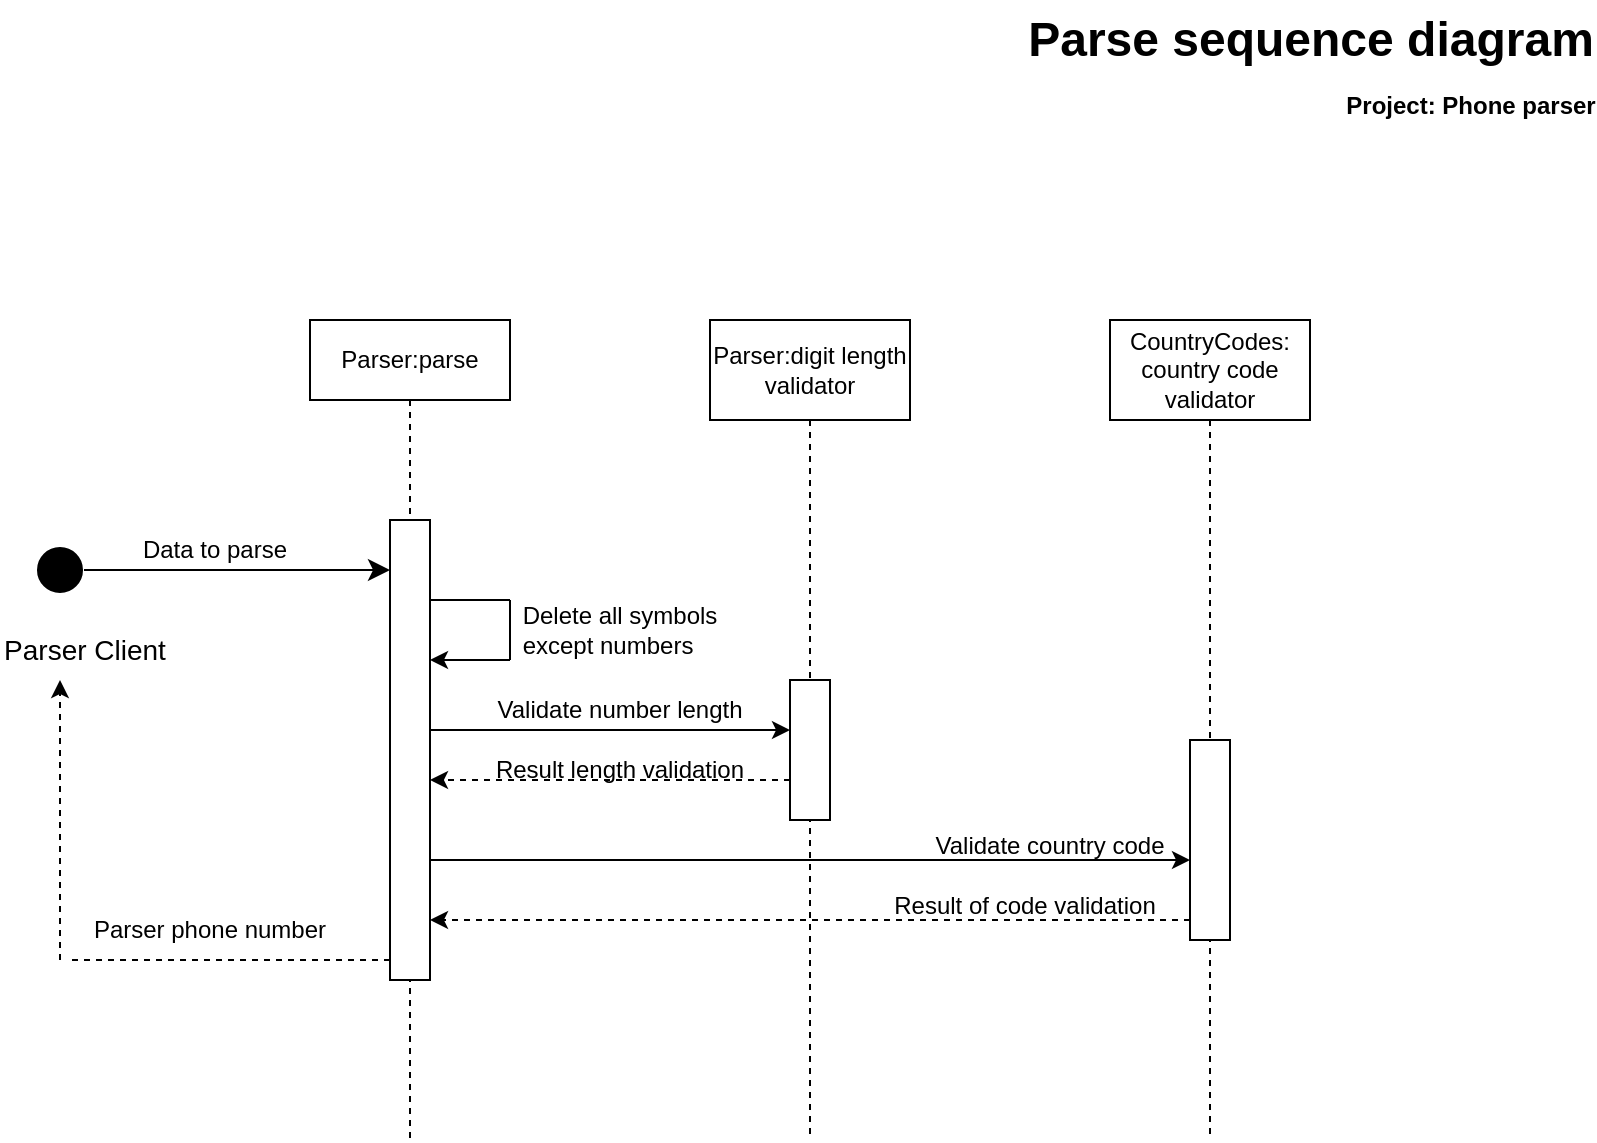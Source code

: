 <mxfile version="21.6.9" type="device">
  <diagram name="Página-1" id="YszE-TQLZh8CTai5ttkq">
    <mxGraphModel dx="1434" dy="1585" grid="1" gridSize="10" guides="1" tooltips="1" connect="1" arrows="1" fold="1" page="1" pageScale="1" pageWidth="1169" pageHeight="827" math="0" shadow="0">
      <root>
        <mxCell id="0" />
        <mxCell id="1" parent="0" />
        <mxCell id="k9ulrrmUVFePjGhlTCO_-1" value="Parser:parse" style="shape=umlLifeline;perimeter=lifelinePerimeter;whiteSpace=wrap;html=1;container=1;dropTarget=0;collapsible=0;recursiveResize=0;outlineConnect=0;portConstraint=eastwest;newEdgeStyle={&quot;edgeStyle&quot;:&quot;elbowEdgeStyle&quot;,&quot;elbow&quot;:&quot;vertical&quot;,&quot;curved&quot;:0,&quot;rounded&quot;:0};" vertex="1" parent="1">
          <mxGeometry x="280" y="80" width="100" height="410" as="geometry" />
        </mxCell>
        <mxCell id="k9ulrrmUVFePjGhlTCO_-4" value="" style="html=1;points=[];perimeter=orthogonalPerimeter;outlineConnect=0;targetShapes=umlLifeline;portConstraint=eastwest;newEdgeStyle={&quot;edgeStyle&quot;:&quot;elbowEdgeStyle&quot;,&quot;elbow&quot;:&quot;vertical&quot;,&quot;curved&quot;:0,&quot;rounded&quot;:0};" vertex="1" parent="k9ulrrmUVFePjGhlTCO_-1">
          <mxGeometry x="40" y="100" width="20" height="230" as="geometry" />
        </mxCell>
        <mxCell id="k9ulrrmUVFePjGhlTCO_-2" value="Parser:digit length validator" style="shape=umlLifeline;perimeter=lifelinePerimeter;whiteSpace=wrap;html=1;container=1;dropTarget=0;collapsible=0;recursiveResize=0;outlineConnect=0;portConstraint=eastwest;newEdgeStyle={&quot;edgeStyle&quot;:&quot;elbowEdgeStyle&quot;,&quot;elbow&quot;:&quot;vertical&quot;,&quot;curved&quot;:0,&quot;rounded&quot;:0};size=50;" vertex="1" parent="1">
          <mxGeometry x="480" y="80" width="100" height="410" as="geometry" />
        </mxCell>
        <mxCell id="k9ulrrmUVFePjGhlTCO_-5" value="" style="html=1;points=[];perimeter=orthogonalPerimeter;outlineConnect=0;targetShapes=umlLifeline;portConstraint=eastwest;newEdgeStyle={&quot;edgeStyle&quot;:&quot;elbowEdgeStyle&quot;,&quot;elbow&quot;:&quot;vertical&quot;,&quot;curved&quot;:0,&quot;rounded&quot;:0};" vertex="1" parent="k9ulrrmUVFePjGhlTCO_-2">
          <mxGeometry x="40" y="180" width="20" height="70" as="geometry" />
        </mxCell>
        <mxCell id="k9ulrrmUVFePjGhlTCO_-3" value="CountryCodes:&lt;br&gt;country code validator" style="shape=umlLifeline;perimeter=lifelinePerimeter;whiteSpace=wrap;html=1;container=1;dropTarget=0;collapsible=0;recursiveResize=0;outlineConnect=0;portConstraint=eastwest;newEdgeStyle={&quot;edgeStyle&quot;:&quot;elbowEdgeStyle&quot;,&quot;elbow&quot;:&quot;vertical&quot;,&quot;curved&quot;:0,&quot;rounded&quot;:0};size=50;" vertex="1" parent="1">
          <mxGeometry x="680" y="80" width="100" height="410" as="geometry" />
        </mxCell>
        <mxCell id="k9ulrrmUVFePjGhlTCO_-6" value="" style="html=1;points=[];perimeter=orthogonalPerimeter;outlineConnect=0;targetShapes=umlLifeline;portConstraint=eastwest;newEdgeStyle={&quot;edgeStyle&quot;:&quot;elbowEdgeStyle&quot;,&quot;elbow&quot;:&quot;vertical&quot;,&quot;curved&quot;:0,&quot;rounded&quot;:0};" vertex="1" parent="k9ulrrmUVFePjGhlTCO_-3">
          <mxGeometry x="40" y="210" width="20" height="100" as="geometry" />
        </mxCell>
        <mxCell id="k9ulrrmUVFePjGhlTCO_-10" value="" style="ellipse;html=1;shape=startState;fillColor=#000000;strokeColor=#000000;" vertex="1" parent="1">
          <mxGeometry x="140" y="190" width="30" height="30" as="geometry" />
        </mxCell>
        <mxCell id="k9ulrrmUVFePjGhlTCO_-11" value="" style="edgeStyle=orthogonalEdgeStyle;html=1;verticalAlign=bottom;endArrow=classic;endSize=8;strokeColor=#000000;rounded=0;endFill=1;" edge="1" parent="1">
          <mxGeometry relative="1" as="geometry">
            <mxPoint x="320" y="205" as="targetPoint" />
            <mxPoint x="167" y="205" as="sourcePoint" />
          </mxGeometry>
        </mxCell>
        <mxCell id="k9ulrrmUVFePjGhlTCO_-12" value="" style="html=1;verticalAlign=bottom;endArrow=none;edgeStyle=elbowEdgeStyle;elbow=vertical;curved=0;rounded=0;endFill=0;" edge="1" parent="1">
          <mxGeometry width="80" relative="1" as="geometry">
            <mxPoint x="340" y="220" as="sourcePoint" />
            <mxPoint x="380" y="220" as="targetPoint" />
          </mxGeometry>
        </mxCell>
        <mxCell id="k9ulrrmUVFePjGhlTCO_-13" value="" style="html=1;verticalAlign=bottom;endArrow=none;edgeStyle=elbowEdgeStyle;elbow=vertical;curved=0;rounded=0;endFill=0;" edge="1" parent="1">
          <mxGeometry width="80" relative="1" as="geometry">
            <mxPoint x="380" y="220" as="sourcePoint" />
            <mxPoint x="380" y="250" as="targetPoint" />
          </mxGeometry>
        </mxCell>
        <mxCell id="k9ulrrmUVFePjGhlTCO_-15" value="" style="html=1;verticalAlign=bottom;endArrow=classic;edgeStyle=elbowEdgeStyle;elbow=vertical;curved=0;rounded=0;endFill=1;" edge="1" parent="1">
          <mxGeometry width="80" relative="1" as="geometry">
            <mxPoint x="380" y="250" as="sourcePoint" />
            <mxPoint x="340" y="250" as="targetPoint" />
          </mxGeometry>
        </mxCell>
        <mxCell id="k9ulrrmUVFePjGhlTCO_-16" value="Delete all symbols&lt;br&gt;&lt;div style=&quot;text-align: left;&quot;&gt;&lt;span style=&quot;background-color: initial;&quot;&gt;except numbers&lt;/span&gt;&lt;/div&gt;" style="text;html=1;strokeColor=none;fillColor=none;align=center;verticalAlign=middle;whiteSpace=wrap;rounded=0;" vertex="1" parent="1">
          <mxGeometry x="370" y="220" width="130" height="30" as="geometry" />
        </mxCell>
        <mxCell id="k9ulrrmUVFePjGhlTCO_-17" value="" style="endArrow=classic;html=1;rounded=0;" edge="1" parent="1">
          <mxGeometry width="50" height="50" relative="1" as="geometry">
            <mxPoint x="340" y="285" as="sourcePoint" />
            <mxPoint x="520" y="285" as="targetPoint" />
          </mxGeometry>
        </mxCell>
        <mxCell id="k9ulrrmUVFePjGhlTCO_-19" value="Validate number length" style="text;html=1;strokeColor=none;fillColor=none;align=center;verticalAlign=middle;whiteSpace=wrap;rounded=0;" vertex="1" parent="1">
          <mxGeometry x="370" y="260" width="130" height="30" as="geometry" />
        </mxCell>
        <mxCell id="k9ulrrmUVFePjGhlTCO_-20" value="" style="endArrow=classic;html=1;rounded=0;dashed=1;" edge="1" parent="1" target="k9ulrrmUVFePjGhlTCO_-4">
          <mxGeometry width="50" height="50" relative="1" as="geometry">
            <mxPoint x="520" y="310" as="sourcePoint" />
            <mxPoint x="390" y="310" as="targetPoint" />
            <Array as="points">
              <mxPoint x="440" y="310" />
            </Array>
          </mxGeometry>
        </mxCell>
        <mxCell id="k9ulrrmUVFePjGhlTCO_-21" value="Result length validation" style="text;html=1;strokeColor=none;fillColor=none;align=center;verticalAlign=middle;whiteSpace=wrap;rounded=0;" vertex="1" parent="1">
          <mxGeometry x="370" y="290" width="130" height="30" as="geometry" />
        </mxCell>
        <mxCell id="k9ulrrmUVFePjGhlTCO_-24" value="" style="endArrow=classic;html=1;rounded=0;" edge="1" parent="1">
          <mxGeometry width="50" height="50" relative="1" as="geometry">
            <mxPoint x="340" y="350" as="sourcePoint" />
            <mxPoint x="720" y="350" as="targetPoint" />
          </mxGeometry>
        </mxCell>
        <mxCell id="k9ulrrmUVFePjGhlTCO_-25" value="Validate country code" style="text;html=1;strokeColor=none;fillColor=none;align=center;verticalAlign=middle;whiteSpace=wrap;rounded=0;" vertex="1" parent="1">
          <mxGeometry x="585" y="328" width="130" height="30" as="geometry" />
        </mxCell>
        <mxCell id="k9ulrrmUVFePjGhlTCO_-26" value="" style="endArrow=classic;html=1;rounded=0;dashed=1;" edge="1" parent="1">
          <mxGeometry width="50" height="50" relative="1" as="geometry">
            <mxPoint x="720" y="380" as="sourcePoint" />
            <mxPoint x="340" y="380" as="targetPoint" />
            <Array as="points">
              <mxPoint x="640" y="380" />
            </Array>
          </mxGeometry>
        </mxCell>
        <mxCell id="k9ulrrmUVFePjGhlTCO_-27" value="Result of code validation" style="text;html=1;strokeColor=none;fillColor=none;align=center;verticalAlign=middle;whiteSpace=wrap;rounded=0;" vertex="1" parent="1">
          <mxGeometry x="560" y="358" width="155" height="30" as="geometry" />
        </mxCell>
        <mxCell id="k9ulrrmUVFePjGhlTCO_-28" value="Parse sequence diagram" style="text;strokeColor=none;fillColor=none;html=1;fontSize=24;fontStyle=1;verticalAlign=middle;align=center;" vertex="1" parent="1">
          <mxGeometry x="730" y="-80" width="100" height="40" as="geometry" />
        </mxCell>
        <mxCell id="k9ulrrmUVFePjGhlTCO_-29" value="Project: Phone parser" style="text;align=center;fontStyle=1;verticalAlign=middle;spacingLeft=3;spacingRight=3;strokeColor=none;rotatable=0;points=[[0,0.5],[1,0.5]];portConstraint=eastwest;html=1;" vertex="1" parent="1">
          <mxGeometry x="820" y="-40" width="80" height="26" as="geometry" />
        </mxCell>
        <mxCell id="k9ulrrmUVFePjGhlTCO_-31" value="" style="endArrow=none;html=1;rounded=0;dashed=1;endFill=0;" edge="1" parent="1">
          <mxGeometry width="50" height="50" relative="1" as="geometry">
            <mxPoint x="320" y="400" as="sourcePoint" />
            <mxPoint x="160" y="400" as="targetPoint" />
            <Array as="points">
              <mxPoint x="240" y="400" />
            </Array>
          </mxGeometry>
        </mxCell>
        <mxCell id="k9ulrrmUVFePjGhlTCO_-34" value="" style="endArrow=classic;html=1;rounded=0;dashed=1;" edge="1" parent="1">
          <mxGeometry width="50" height="50" relative="1" as="geometry">
            <mxPoint x="155" y="400" as="sourcePoint" />
            <mxPoint x="155" y="260" as="targetPoint" />
            <Array as="points">
              <mxPoint x="155" y="390" />
            </Array>
          </mxGeometry>
        </mxCell>
        <mxCell id="k9ulrrmUVFePjGhlTCO_-36" value="&lt;font style=&quot;font-size: 14px;&quot;&gt;Parser Client&lt;/font&gt;" style="text;html=1;strokeColor=none;fillColor=none;align=center;verticalAlign=middle;whiteSpace=wrap;rounded=0;" vertex="1" parent="1">
          <mxGeometry x="125" y="230" width="85" height="30" as="geometry" />
        </mxCell>
        <mxCell id="k9ulrrmUVFePjGhlTCO_-37" value="&lt;font style=&quot;font-size: 12px;&quot;&gt;Data to parse&lt;/font&gt;" style="text;html=1;strokeColor=none;fillColor=none;align=center;verticalAlign=middle;whiteSpace=wrap;rounded=0;" vertex="1" parent="1">
          <mxGeometry x="190" y="180" width="85" height="30" as="geometry" />
        </mxCell>
        <mxCell id="k9ulrrmUVFePjGhlTCO_-38" value="&lt;font style=&quot;font-size: 12px;&quot;&gt;Parser phone number&lt;/font&gt;" style="text;html=1;strokeColor=none;fillColor=none;align=center;verticalAlign=middle;whiteSpace=wrap;rounded=0;" vertex="1" parent="1">
          <mxGeometry x="170" y="370" width="120" height="30" as="geometry" />
        </mxCell>
      </root>
    </mxGraphModel>
  </diagram>
</mxfile>
